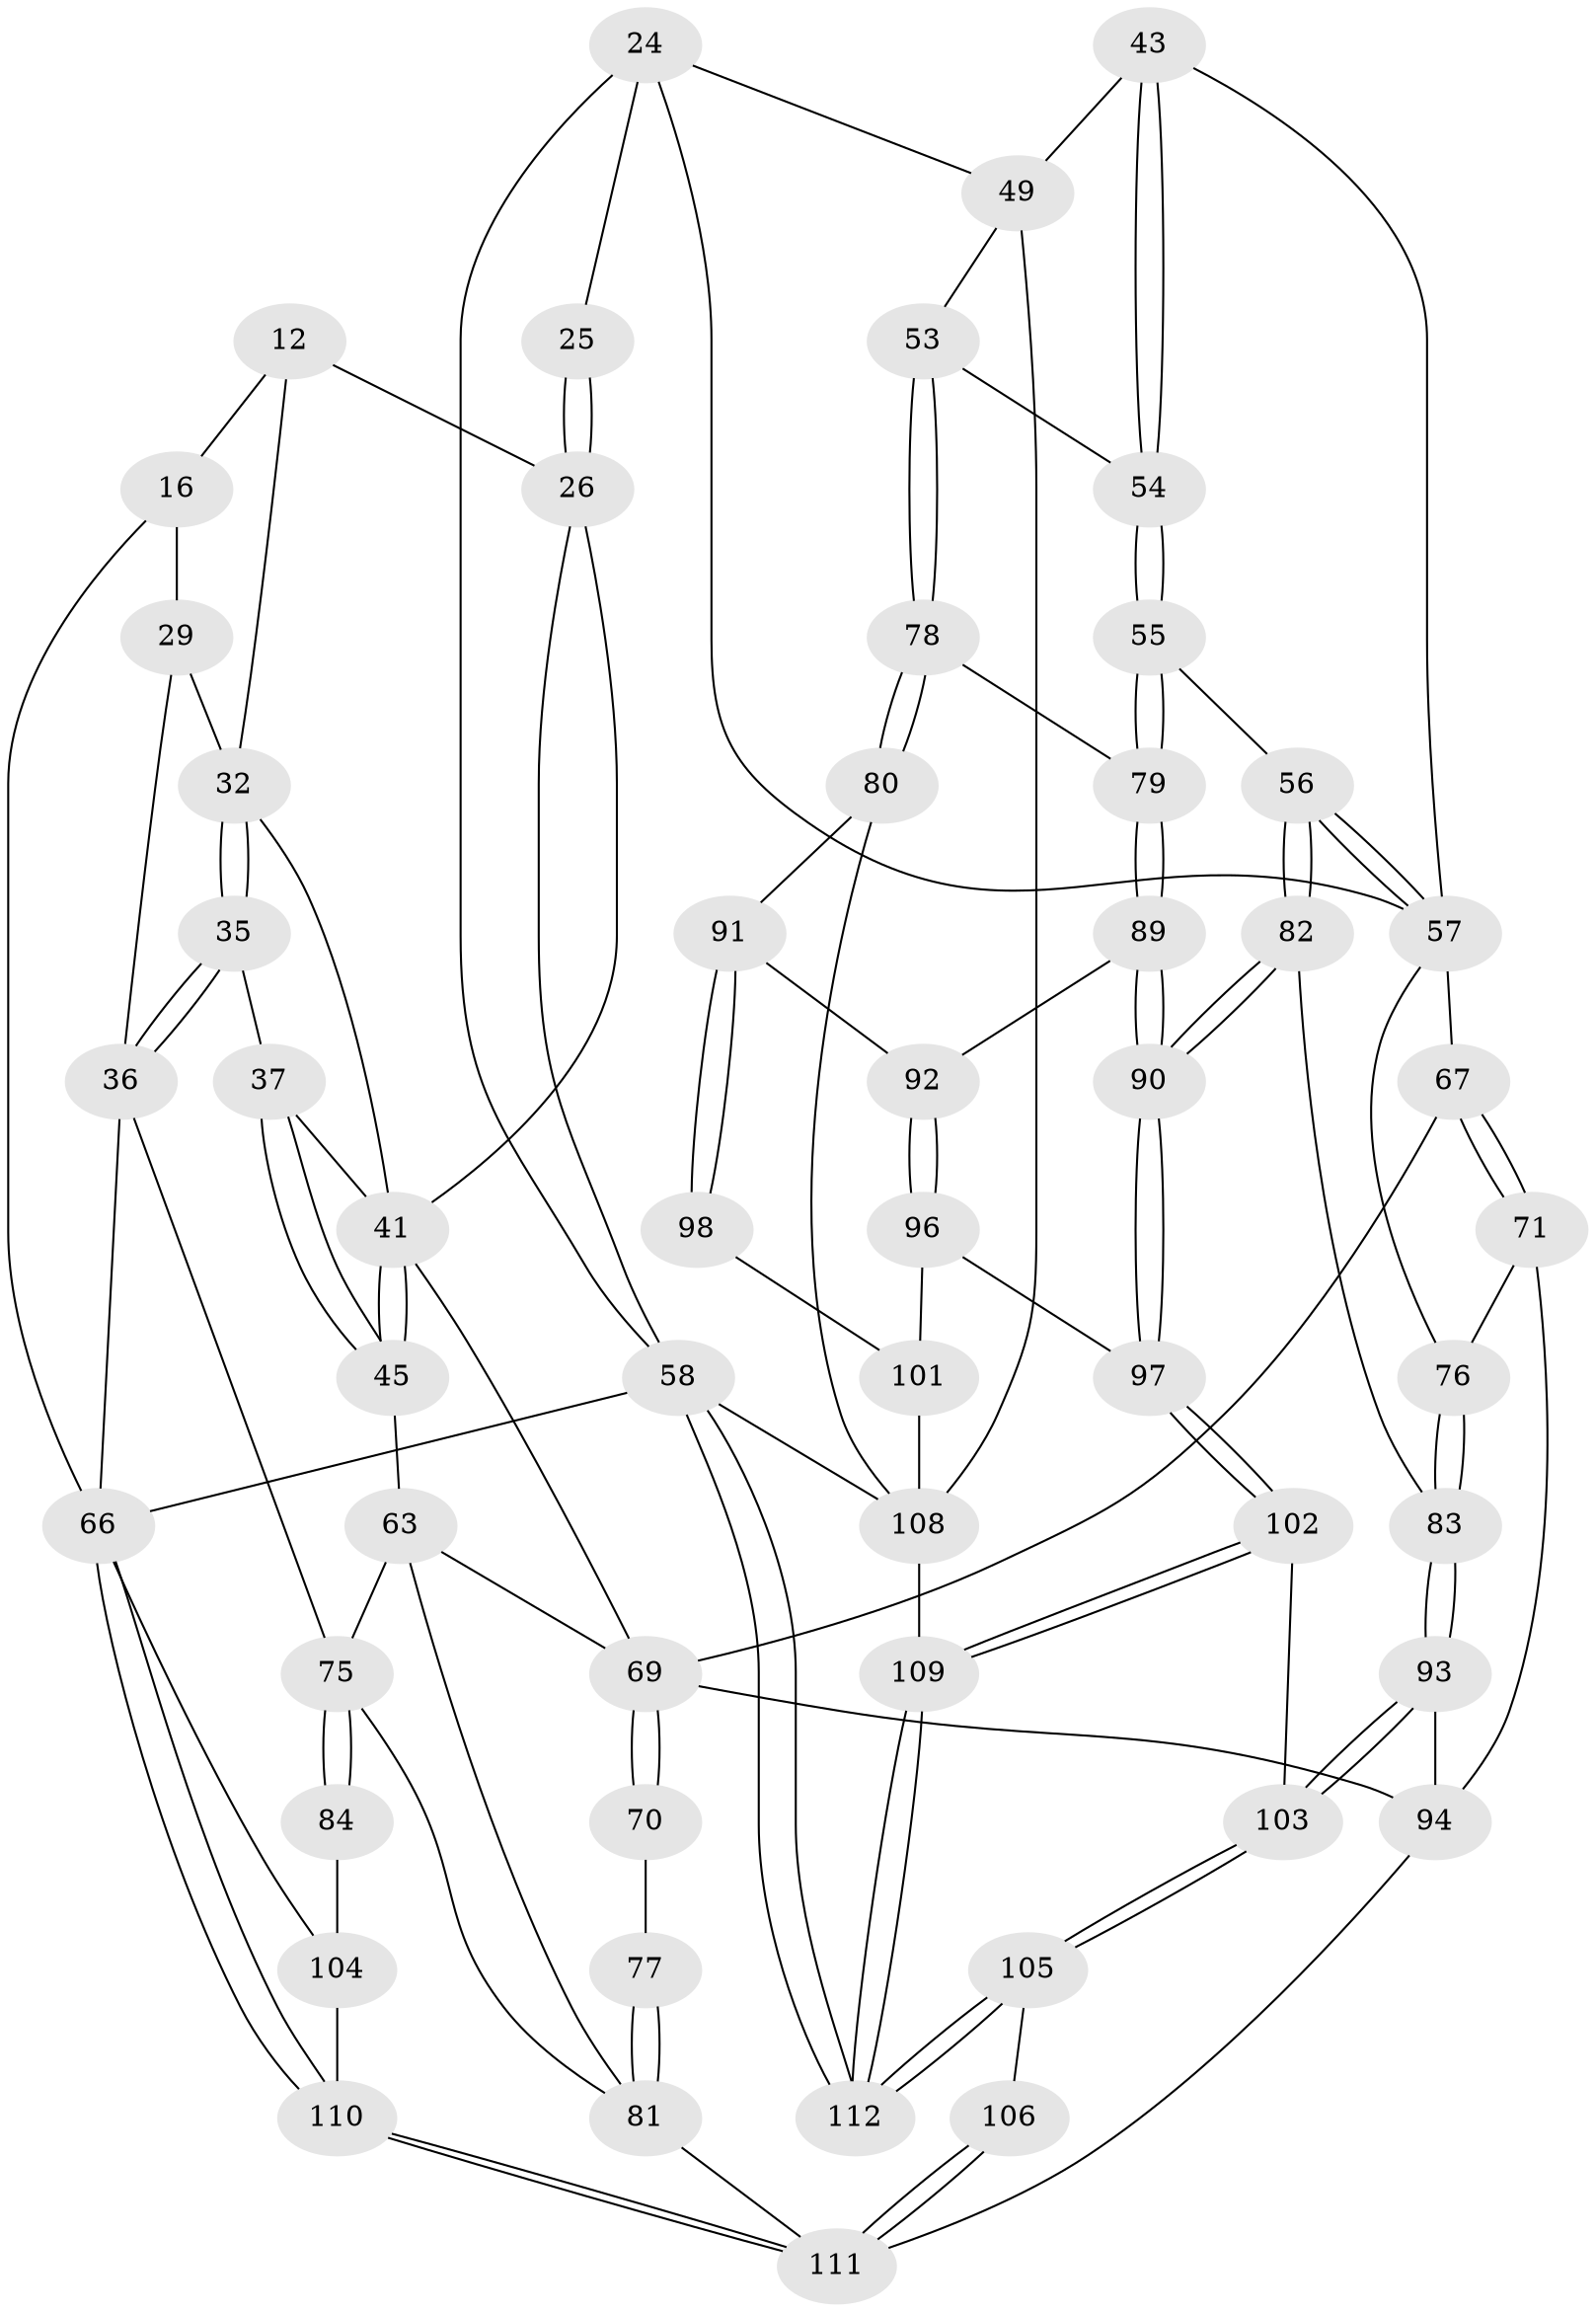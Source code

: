 // original degree distribution, {3: 0.017857142857142856, 4: 0.25892857142857145, 5: 0.48214285714285715, 6: 0.24107142857142858}
// Generated by graph-tools (version 1.1) at 2025/00/03/09/25 05:00:52]
// undirected, 56 vertices, 126 edges
graph export_dot {
graph [start="1"]
  node [color=gray90,style=filled];
  12 [pos="+0.2337633991716267+0.08686990486441126",super="+11+7"];
  16 [pos="+0.11482537747624422+0.05251494748382819",super="+8"];
  24 [pos="+0.5595636799978442+0.1850624277265796",super="+14+21"];
  25 [pos="+0.46637676124284433+0.14439150558901342",super="+15"];
  26 [pos="+0.31637888480516263+0.24693668606711194",super="+10"];
  29 [pos="+0.023148598722983603+0.16666515973251447",super="+28+17"];
  32 [pos="+0.07396069791015371+0.23295437014854467",super="+31"];
  35 [pos="+0.001063305581945416+0.3107050869345686"];
  36 [pos="+0+0.41690980502198605",super="+30+18"];
  37 [pos="+0.1361243836217404+0.3108739554107889"];
  41 [pos="+0.3438146425764587+0.3991141944991541",super="+34"];
  43 [pos="+0.8879273891688306+0.35289694209780054"];
  45 [pos="+0.2051305891116945+0.4167329228388317"];
  49 [pos="+1+0.46508590724415205",super="+42+20"];
  53 [pos="+1+0.4699392069526824"];
  54 [pos="+0.8809929604516706+0.42187100393973265"];
  55 [pos="+0.7780504054043204+0.5553990838553967"];
  56 [pos="+0.764373613084597+0.5512653668614143"];
  57 [pos="+0.7488074902123656+0.5416452465749698",super="+46+44+22+23"];
  58 [pos="+1+1",super="+4"];
  63 [pos="+0.18133236409738923+0.5760140414543905",super="+50"];
  66 [pos="+0+1",super="+5"];
  67 [pos="+0.6023444100182028+0.5262976364432909",super="+47"];
  69 [pos="+0.441212938587348+0.6430583329617592",super="+68+62"];
  70 [pos="+0.371044262473896+0.6004726757094156"];
  71 [pos="+0.5347807981116973+0.6627626223288722"];
  75 [pos="+0.09310848374393292+0.6417065115381358",super="+52"];
  76 [pos="+0.5945058327244599+0.6611820007829068"];
  77 [pos="+0.31409729934325026+0.6477527196715768"];
  78 [pos="+0.857109125938969+0.5707069560346903"];
  79 [pos="+0.812052741248955+0.5814778253753163"];
  80 [pos="+1+0.6542335362846403"];
  81 [pos="+0.24503322867014907+0.7488294877577164",super="+74+73"];
  82 [pos="+0.6617299809125721+0.7541915245993954"];
  83 [pos="+0.6584505003792875+0.7538869467864296"];
  84 [pos="+0.06434015745449312+0.7331752582545275",super="+64"];
  89 [pos="+0.8338938835891184+0.6416778212257477"];
  90 [pos="+0.7046912842588249+0.7923918572405257"];
  91 [pos="+0.8640614255119503+0.6831503683400006"];
  92 [pos="+0.8563603167447367+0.6768612084553084"];
  93 [pos="+0.5535108214791206+0.7968055085504694"];
  94 [pos="+0.4856396770071945+0.7564990836658894",super="+72"];
  96 [pos="+0.7848586656405383+0.8117007761777508"];
  97 [pos="+0.7214302257670049+0.8264957327330587"];
  98 [pos="+0.8877519661543415+0.7198368223063364"];
  101 [pos="+1+0.7892549671438045",super="+99+100"];
  102 [pos="+0.7142160183133647+0.8548419780143722"];
  103 [pos="+0.5797898068729628+0.875743436334862"];
  104 [pos="+0+0.8294827606297375",super="+65+88"];
  105 [pos="+0.49755686137459193+1"];
  106 [pos="+0.44466229717581646+1"];
  108 [pos="+0.8806318944592968+0.9239903499397157",super="+59+61"];
  109 [pos="+0.7688499458662962+1"];
  110 [pos="+0+1",super="+107+87"];
  111 [pos="+0.2546942218544418+1",super="+86+95"];
  112 [pos="+0.708293035731911+1"];
  12 -- 16 [weight=2];
  12 -- 26 [weight=2];
  12 -- 32;
  16 -- 29;
  16 -- 66;
  24 -- 25 [weight=2];
  24 -- 57 [weight=2];
  24 -- 49;
  24 -- 58;
  25 -- 26 [weight=2];
  25 -- 26;
  26 -- 58;
  26 -- 41;
  29 -- 32 [weight=2];
  29 -- 36 [weight=2];
  32 -- 35;
  32 -- 35;
  32 -- 41;
  35 -- 36;
  35 -- 36;
  35 -- 37;
  36 -- 66;
  36 -- 75;
  37 -- 45;
  37 -- 45;
  37 -- 41;
  41 -- 45;
  41 -- 45;
  41 -- 69;
  43 -- 54;
  43 -- 54;
  43 -- 49;
  43 -- 57;
  45 -- 63;
  49 -- 53;
  49 -- 108 [weight=2];
  53 -- 54;
  53 -- 78;
  53 -- 78;
  54 -- 55;
  54 -- 55;
  55 -- 56;
  55 -- 79;
  55 -- 79;
  56 -- 57;
  56 -- 57;
  56 -- 82;
  56 -- 82;
  57 -- 76;
  57 -- 67 [weight=2];
  58 -- 112;
  58 -- 112;
  58 -- 66 [weight=2];
  58 -- 108 [weight=2];
  63 -- 69;
  63 -- 75;
  63 -- 81;
  66 -- 110;
  66 -- 110;
  66 -- 104;
  67 -- 71;
  67 -- 71;
  67 -- 69 [weight=2];
  69 -- 70 [weight=2];
  69 -- 70;
  69 -- 94;
  70 -- 77;
  71 -- 76;
  71 -- 94;
  75 -- 84 [weight=2];
  75 -- 84;
  75 -- 81;
  76 -- 83;
  76 -- 83;
  77 -- 81 [weight=2];
  77 -- 81;
  78 -- 79;
  78 -- 80;
  78 -- 80;
  79 -- 89;
  79 -- 89;
  80 -- 91;
  80 -- 108;
  81 -- 111;
  82 -- 83;
  82 -- 90;
  82 -- 90;
  83 -- 93;
  83 -- 93;
  84 -- 104 [weight=2];
  89 -- 90;
  89 -- 90;
  89 -- 92;
  90 -- 97;
  90 -- 97;
  91 -- 92;
  91 -- 98;
  91 -- 98;
  92 -- 96;
  92 -- 96;
  93 -- 94;
  93 -- 103;
  93 -- 103;
  94 -- 111;
  96 -- 97;
  96 -- 101;
  97 -- 102;
  97 -- 102;
  98 -- 101 [weight=2];
  101 -- 108 [weight=2];
  102 -- 103;
  102 -- 109;
  102 -- 109;
  103 -- 105;
  103 -- 105;
  104 -- 110 [weight=2];
  105 -- 106;
  105 -- 112;
  105 -- 112;
  106 -- 111 [weight=2];
  106 -- 111;
  108 -- 109;
  109 -- 112;
  109 -- 112;
  110 -- 111 [weight=2];
  110 -- 111;
}
